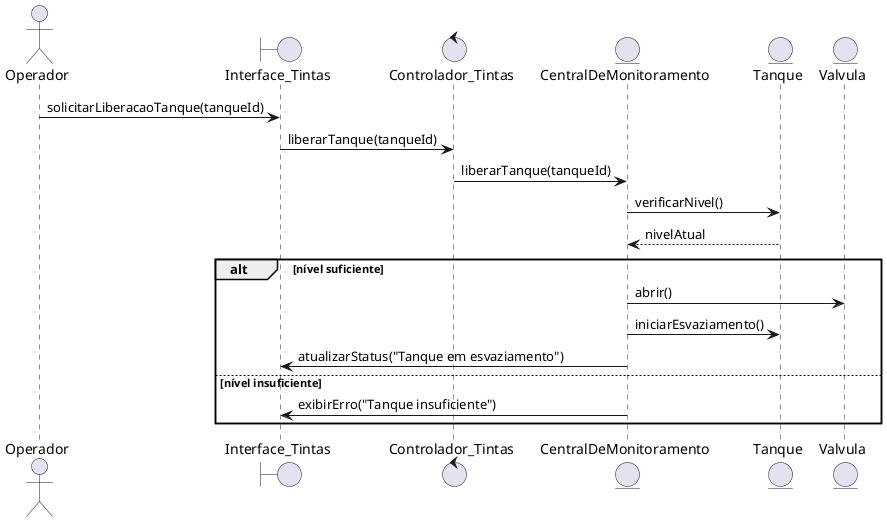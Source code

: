 @startuml
actor Operador
boundary Interface_Tintas
control Controlador_Tintas
entity CentralDeMonitoramento
entity Tanque
entity Valvula

Operador -> Interface_Tintas : solicitarLiberacaoTanque(tanqueId)
Interface_Tintas -> Controlador_Tintas : liberarTanque(tanqueId)
Controlador_Tintas -> CentralDeMonitoramento : liberarTanque(tanqueId)

CentralDeMonitoramento -> Tanque : verificarNivel()
Tanque --> CentralDeMonitoramento : nivelAtual

alt nível suficiente
  CentralDeMonitoramento -> Valvula : abrir()
  CentralDeMonitoramento -> Tanque : iniciarEsvaziamento()
  CentralDeMonitoramento -> Interface_Tintas : atualizarStatus("Tanque em esvaziamento")
else nível insuficiente
  CentralDeMonitoramento -> Interface_Tintas : exibirErro("Tanque insuficiente")
end

@enduml
